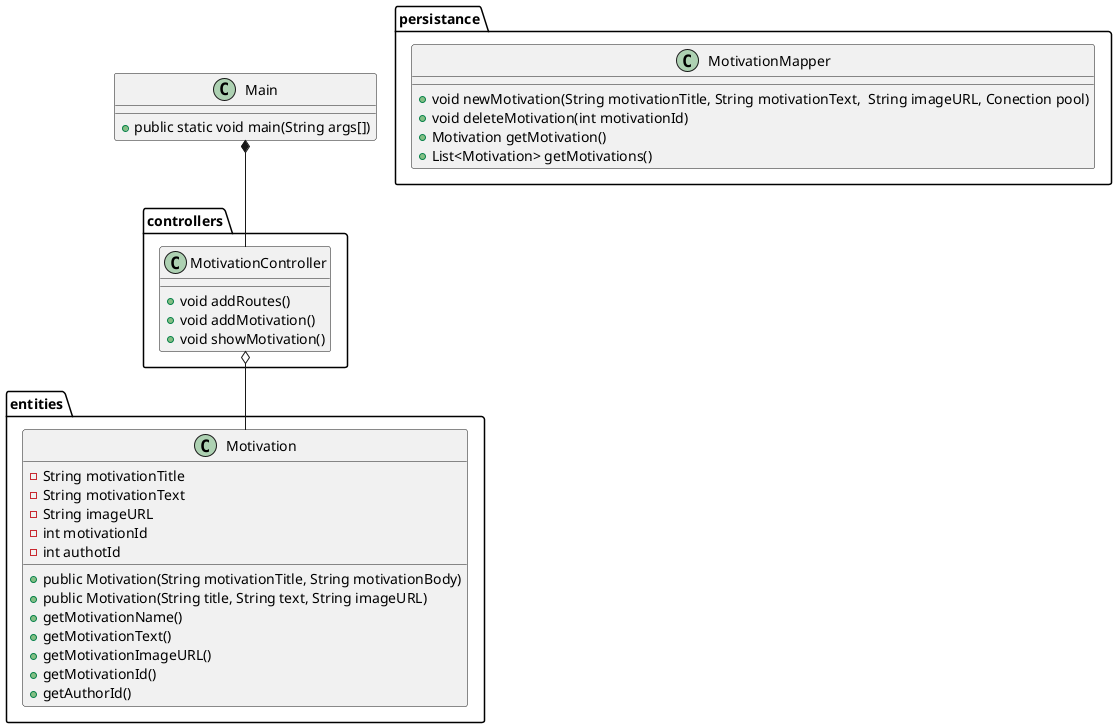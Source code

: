 @startuml
'https://plantuml.com/class-diagram

class Main {
+ public static void main(String args[])
}
package entities {
    class Motivation {
    - String motivationTitle
    - String motivationText
    - String imageURL
    - int motivationId
    - int authotId
    + public Motivation(String motivationTitle, String motivationBody)
    + public Motivation(String title, String text, String imageURL)
    + getMotivationName()
    + getMotivationText()
    + getMotivationImageURL()
    + getMotivationId()
    + getAuthorId()
    }
}
package persistance {
    class MotivationMapper {
    + void newMotivation(String motivationTitle, String motivationText,  String imageURL, Conection pool)
    + void deleteMotivation(int motivationId)
    + Motivation getMotivation()
    + List<Motivation> getMotivations()

    }
}
package controllers {
    class MotivationController {
    + void addRoutes()
    + void addMotivation()
    + void showMotivation()
    }
}
Main *-- MotivationController
MotivationController o-- Motivation
@enduml